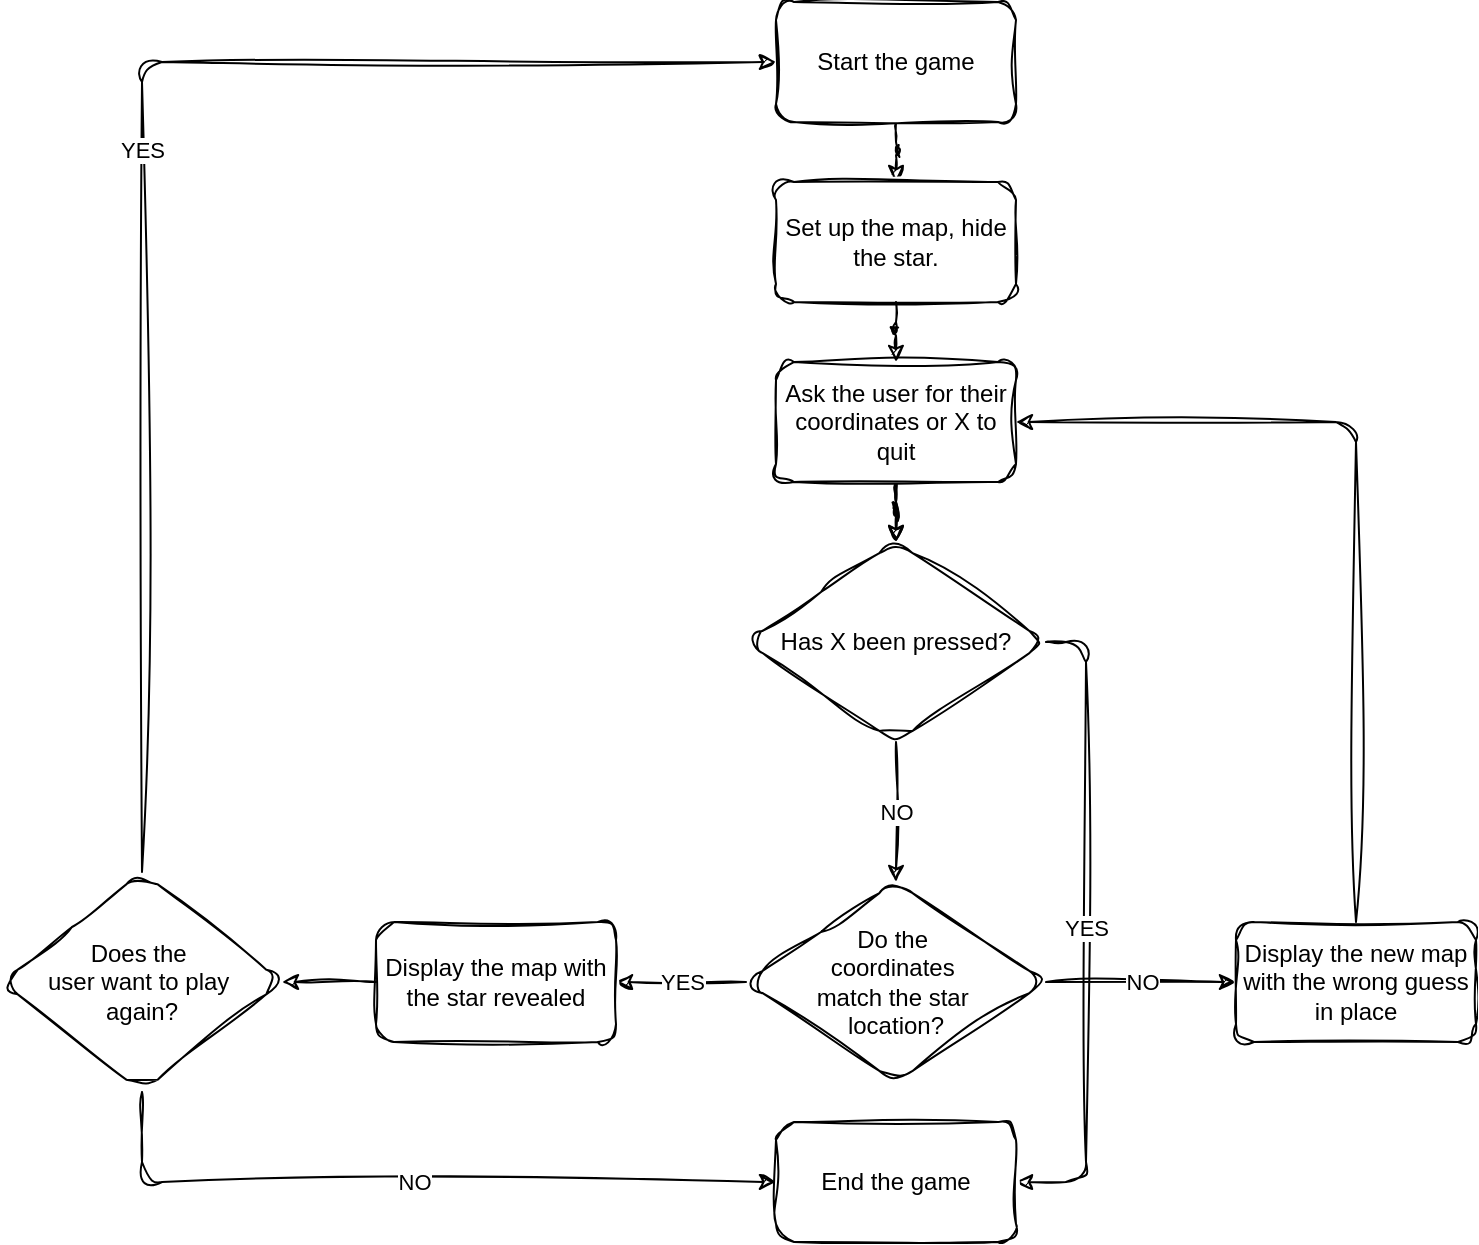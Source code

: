 <mxfile version="24.7.8">
  <diagram id="C5RBs43oDa-KdzZeNtuy" name="Page-1">
    <mxGraphModel dx="882" dy="719" grid="1" gridSize="10" guides="1" tooltips="1" connect="1" arrows="1" fold="1" page="1" pageScale="1" pageWidth="827" pageHeight="1169" math="0" shadow="0">
      <root>
        <mxCell id="WIyWlLk6GJQsqaUBKTNV-0" />
        <mxCell id="WIyWlLk6GJQsqaUBKTNV-1" parent="WIyWlLk6GJQsqaUBKTNV-0" />
        <mxCell id="MtcECtellT75DTe7f0AG-2" value="" style="edgeStyle=orthogonalEdgeStyle;rounded=1;orthogonalLoop=1;jettySize=auto;html=1;sketch=1;curveFitting=1;jiggle=2;" edge="1" parent="WIyWlLk6GJQsqaUBKTNV-1" source="MtcECtellT75DTe7f0AG-0" target="MtcECtellT75DTe7f0AG-1">
          <mxGeometry relative="1" as="geometry" />
        </mxCell>
        <mxCell id="MtcECtellT75DTe7f0AG-0" value="Start the game" style="rounded=1;whiteSpace=wrap;html=1;sketch=1;curveFitting=1;jiggle=2;" vertex="1" parent="WIyWlLk6GJQsqaUBKTNV-1">
          <mxGeometry x="437" y="20" width="120" height="60" as="geometry" />
        </mxCell>
        <mxCell id="MtcECtellT75DTe7f0AG-4" value="" style="edgeStyle=orthogonalEdgeStyle;rounded=1;orthogonalLoop=1;jettySize=auto;html=1;sketch=1;curveFitting=1;jiggle=2;" edge="1" parent="WIyWlLk6GJQsqaUBKTNV-1" source="MtcECtellT75DTe7f0AG-1" target="MtcECtellT75DTe7f0AG-3">
          <mxGeometry relative="1" as="geometry" />
        </mxCell>
        <mxCell id="MtcECtellT75DTe7f0AG-1" value="Set up the map, hide the star." style="rounded=1;whiteSpace=wrap;html=1;sketch=1;curveFitting=1;jiggle=2;" vertex="1" parent="WIyWlLk6GJQsqaUBKTNV-1">
          <mxGeometry x="437" y="110" width="120" height="60" as="geometry" />
        </mxCell>
        <mxCell id="MtcECtellT75DTe7f0AG-6" value="" style="edgeStyle=orthogonalEdgeStyle;rounded=1;orthogonalLoop=1;jettySize=auto;html=1;sketch=1;curveFitting=1;jiggle=2;" edge="1" parent="WIyWlLk6GJQsqaUBKTNV-1" source="MtcECtellT75DTe7f0AG-3" target="MtcECtellT75DTe7f0AG-5">
          <mxGeometry relative="1" as="geometry" />
        </mxCell>
        <mxCell id="MtcECtellT75DTe7f0AG-13" value="" style="edgeStyle=orthogonalEdgeStyle;rounded=1;orthogonalLoop=1;jettySize=auto;html=1;sketch=1;curveFitting=1;jiggle=2;" edge="1" parent="WIyWlLk6GJQsqaUBKTNV-1" source="MtcECtellT75DTe7f0AG-3" target="MtcECtellT75DTe7f0AG-5">
          <mxGeometry relative="1" as="geometry" />
        </mxCell>
        <mxCell id="MtcECtellT75DTe7f0AG-3" value="Ask the user for their coordinates or X to quit" style="rounded=1;whiteSpace=wrap;html=1;sketch=1;curveFitting=1;jiggle=2;" vertex="1" parent="WIyWlLk6GJQsqaUBKTNV-1">
          <mxGeometry x="437" y="200" width="120" height="60" as="geometry" />
        </mxCell>
        <mxCell id="MtcECtellT75DTe7f0AG-8" value="YES" style="edgeStyle=orthogonalEdgeStyle;rounded=1;orthogonalLoop=1;jettySize=auto;html=1;entryX=1;entryY=0.5;entryDx=0;entryDy=0;exitX=1;exitY=0.5;exitDx=0;exitDy=0;sketch=1;curveFitting=1;jiggle=2;" edge="1" parent="WIyWlLk6GJQsqaUBKTNV-1" source="MtcECtellT75DTe7f0AG-5" target="MtcECtellT75DTe7f0AG-11">
          <mxGeometry relative="1" as="geometry" />
        </mxCell>
        <mxCell id="MtcECtellT75DTe7f0AG-15" value="NO" style="edgeStyle=orthogonalEdgeStyle;rounded=1;orthogonalLoop=1;jettySize=auto;html=1;sketch=1;curveFitting=1;jiggle=2;" edge="1" parent="WIyWlLk6GJQsqaUBKTNV-1" source="MtcECtellT75DTe7f0AG-5" target="MtcECtellT75DTe7f0AG-14">
          <mxGeometry relative="1" as="geometry" />
        </mxCell>
        <mxCell id="MtcECtellT75DTe7f0AG-5" value="Has X been pressed?" style="rhombus;whiteSpace=wrap;html=1;rounded=1;sketch=1;curveFitting=1;jiggle=2;" vertex="1" parent="WIyWlLk6GJQsqaUBKTNV-1">
          <mxGeometry x="422" y="290" width="150" height="100" as="geometry" />
        </mxCell>
        <mxCell id="MtcECtellT75DTe7f0AG-10" value="YES" style="edgeStyle=orthogonalEdgeStyle;rounded=1;orthogonalLoop=1;jettySize=auto;html=1;entryX=0;entryY=0.5;entryDx=0;entryDy=0;sketch=1;curveFitting=1;jiggle=2;" edge="1" parent="WIyWlLk6GJQsqaUBKTNV-1" source="MtcECtellT75DTe7f0AG-7" target="MtcECtellT75DTe7f0AG-0">
          <mxGeometry relative="1" as="geometry">
            <mxPoint x="257" y="215" as="targetPoint" />
            <Array as="points">
              <mxPoint x="120" y="50" />
            </Array>
          </mxGeometry>
        </mxCell>
        <mxCell id="MtcECtellT75DTe7f0AG-12" value="NO" style="edgeStyle=orthogonalEdgeStyle;rounded=1;orthogonalLoop=1;jettySize=auto;html=1;sketch=1;curveFitting=1;jiggle=2;" edge="1" parent="WIyWlLk6GJQsqaUBKTNV-1" source="MtcECtellT75DTe7f0AG-7" target="MtcECtellT75DTe7f0AG-11">
          <mxGeometry relative="1" as="geometry">
            <Array as="points">
              <mxPoint x="120" y="610" />
            </Array>
          </mxGeometry>
        </mxCell>
        <mxCell id="MtcECtellT75DTe7f0AG-7" value="Does the&amp;nbsp;&lt;div&gt;user want to play&amp;nbsp;&lt;/div&gt;&lt;div&gt;again?&lt;/div&gt;" style="whiteSpace=wrap;html=1;rounded=1;shape=rhombus;perimeter=rhombusPerimeter;sketch=1;curveFitting=1;jiggle=2;" vertex="1" parent="WIyWlLk6GJQsqaUBKTNV-1">
          <mxGeometry x="50" y="455" width="140" height="110" as="geometry" />
        </mxCell>
        <mxCell id="MtcECtellT75DTe7f0AG-11" value="End the game" style="whiteSpace=wrap;html=1;rounded=1;sketch=1;curveFitting=1;jiggle=2;" vertex="1" parent="WIyWlLk6GJQsqaUBKTNV-1">
          <mxGeometry x="437" y="580" width="120" height="60" as="geometry" />
        </mxCell>
        <mxCell id="MtcECtellT75DTe7f0AG-23" value="NO" style="edgeStyle=orthogonalEdgeStyle;rounded=1;orthogonalLoop=1;jettySize=auto;html=1;sketch=1;curveFitting=1;jiggle=2;" edge="1" parent="WIyWlLk6GJQsqaUBKTNV-1" source="MtcECtellT75DTe7f0AG-14" target="MtcECtellT75DTe7f0AG-22">
          <mxGeometry relative="1" as="geometry" />
        </mxCell>
        <mxCell id="MtcECtellT75DTe7f0AG-26" value="YES" style="edgeStyle=orthogonalEdgeStyle;rounded=1;orthogonalLoop=1;jettySize=auto;html=1;sketch=1;curveFitting=1;jiggle=2;" edge="1" parent="WIyWlLk6GJQsqaUBKTNV-1" source="MtcECtellT75DTe7f0AG-14" target="MtcECtellT75DTe7f0AG-25">
          <mxGeometry relative="1" as="geometry" />
        </mxCell>
        <mxCell id="MtcECtellT75DTe7f0AG-14" value="Do the&amp;nbsp;&lt;div&gt;coordinates&amp;nbsp;&lt;div&gt;match the star&amp;nbsp;&lt;/div&gt;&lt;div&gt;location?&lt;/div&gt;&lt;/div&gt;" style="rhombus;rounded=1;sketch=1;curveFitting=1;jiggle=2;whiteSpace=wrap;html=1;" vertex="1" parent="WIyWlLk6GJQsqaUBKTNV-1">
          <mxGeometry x="422" y="460" width="150" height="100" as="geometry" />
        </mxCell>
        <mxCell id="MtcECtellT75DTe7f0AG-22" value="Display the new map with the wrong guess in place" style="whiteSpace=wrap;html=1;rounded=1;sketch=1;curveFitting=1;jiggle=2;" vertex="1" parent="WIyWlLk6GJQsqaUBKTNV-1">
          <mxGeometry x="667" y="480" width="120" height="60" as="geometry" />
        </mxCell>
        <mxCell id="MtcECtellT75DTe7f0AG-24" value="" style="endArrow=classic;html=1;rounded=1;entryX=1;entryY=0.5;entryDx=0;entryDy=0;exitX=0.5;exitY=0;exitDx=0;exitDy=0;sketch=1;curveFitting=1;jiggle=2;" edge="1" parent="WIyWlLk6GJQsqaUBKTNV-1" source="MtcECtellT75DTe7f0AG-22" target="MtcECtellT75DTe7f0AG-3">
          <mxGeometry width="50" height="50" relative="1" as="geometry">
            <mxPoint x="487" y="340" as="sourcePoint" />
            <mxPoint x="537" y="290" as="targetPoint" />
            <Array as="points">
              <mxPoint x="727" y="230" />
            </Array>
          </mxGeometry>
        </mxCell>
        <mxCell id="MtcECtellT75DTe7f0AG-25" value="Display the map with the star revealed" style="whiteSpace=wrap;html=1;rounded=1;sketch=1;curveFitting=1;jiggle=2;" vertex="1" parent="WIyWlLk6GJQsqaUBKTNV-1">
          <mxGeometry x="237" y="480" width="120" height="60" as="geometry" />
        </mxCell>
        <mxCell id="MtcECtellT75DTe7f0AG-29" value="" style="endArrow=classic;html=1;rounded=1;entryX=1;entryY=0.5;entryDx=0;entryDy=0;exitX=0;exitY=0.5;exitDx=0;exitDy=0;sketch=1;curveFitting=1;jiggle=2;" edge="1" parent="WIyWlLk6GJQsqaUBKTNV-1" source="MtcECtellT75DTe7f0AG-25" target="MtcECtellT75DTe7f0AG-7">
          <mxGeometry width="50" height="50" relative="1" as="geometry">
            <mxPoint x="390" y="340" as="sourcePoint" />
            <mxPoint x="440" y="290" as="targetPoint" />
          </mxGeometry>
        </mxCell>
      </root>
    </mxGraphModel>
  </diagram>
</mxfile>
